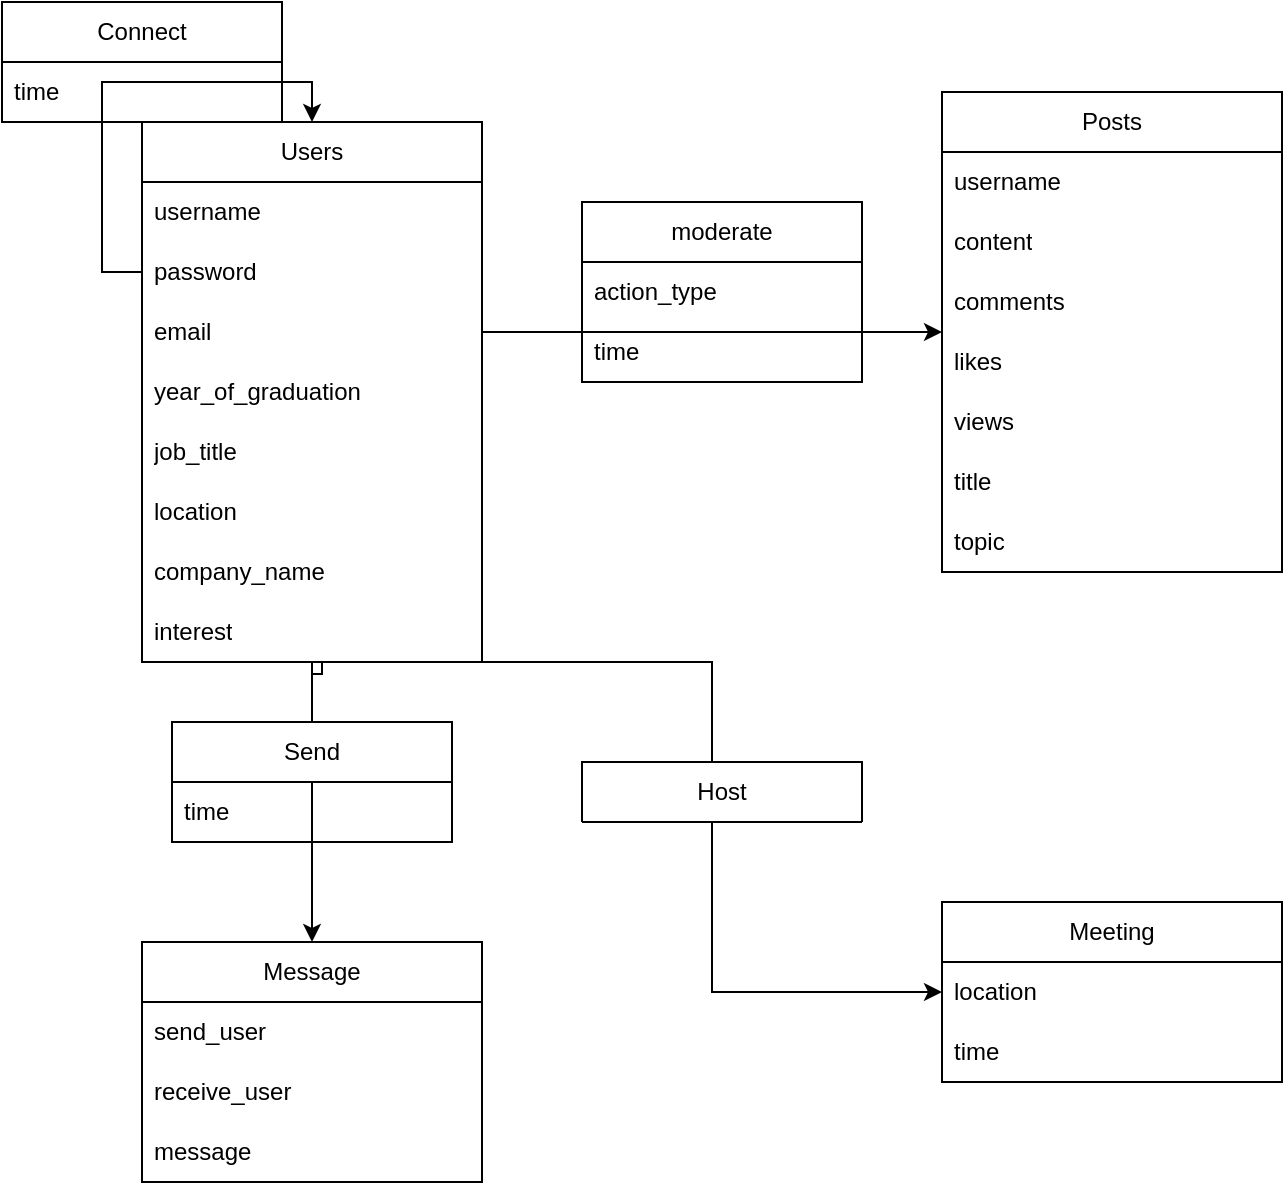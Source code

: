 <mxfile version="22.1.0" type="github">
  <diagram name="Page-1" id="XuZm4zILziNJedYAJ2iV">
    <mxGraphModel dx="954" dy="1775" grid="1" gridSize="10" guides="1" tooltips="1" connect="1" arrows="1" fold="1" page="1" pageScale="1" pageWidth="827" pageHeight="1169" math="0" shadow="0">
      <root>
        <mxCell id="0" />
        <mxCell id="1" parent="0" />
        <mxCell id="AH2gr1i_ZSGndJ_P8_XI-32" style="edgeStyle=orthogonalEdgeStyle;rounded=0;orthogonalLoop=1;jettySize=auto;html=1;entryX=0.5;entryY=0;entryDx=0;entryDy=0;" edge="1" parent="1" source="AH2gr1i_ZSGndJ_P8_XI-1" target="AH2gr1i_ZSGndJ_P8_XI-6">
          <mxGeometry relative="1" as="geometry" />
        </mxCell>
        <mxCell id="AH2gr1i_ZSGndJ_P8_XI-1" value="Users" style="swimlane;fontStyle=0;childLayout=stackLayout;horizontal=1;startSize=30;horizontalStack=0;resizeParent=1;resizeParentMax=0;resizeLast=0;collapsible=1;marginBottom=0;whiteSpace=wrap;html=1;" vertex="1" parent="1">
          <mxGeometry x="80" y="40" width="170" height="270" as="geometry">
            <mxRectangle x="180" y="170" width="70" height="30" as="alternateBounds" />
          </mxGeometry>
        </mxCell>
        <mxCell id="AH2gr1i_ZSGndJ_P8_XI-2" value="username" style="text;strokeColor=none;fillColor=none;align=left;verticalAlign=middle;spacingLeft=4;spacingRight=4;overflow=hidden;points=[[0,0.5],[1,0.5]];portConstraint=eastwest;rotatable=0;whiteSpace=wrap;html=1;" vertex="1" parent="AH2gr1i_ZSGndJ_P8_XI-1">
          <mxGeometry y="30" width="170" height="30" as="geometry" />
        </mxCell>
        <mxCell id="AH2gr1i_ZSGndJ_P8_XI-23" style="edgeStyle=orthogonalEdgeStyle;rounded=0;orthogonalLoop=1;jettySize=auto;html=1;" edge="1" parent="AH2gr1i_ZSGndJ_P8_XI-1" source="AH2gr1i_ZSGndJ_P8_XI-3" target="AH2gr1i_ZSGndJ_P8_XI-1">
          <mxGeometry relative="1" as="geometry">
            <Array as="points">
              <mxPoint x="-20" y="75" />
              <mxPoint x="-20" y="-20" />
              <mxPoint x="85" y="-20" />
            </Array>
          </mxGeometry>
        </mxCell>
        <mxCell id="AH2gr1i_ZSGndJ_P8_XI-3" value="password" style="text;strokeColor=none;fillColor=none;align=left;verticalAlign=middle;spacingLeft=4;spacingRight=4;overflow=hidden;points=[[0,0.5],[1,0.5]];portConstraint=eastwest;rotatable=0;whiteSpace=wrap;html=1;" vertex="1" parent="AH2gr1i_ZSGndJ_P8_XI-1">
          <mxGeometry y="60" width="170" height="30" as="geometry" />
        </mxCell>
        <mxCell id="AH2gr1i_ZSGndJ_P8_XI-4" value="email" style="text;strokeColor=none;fillColor=none;align=left;verticalAlign=middle;spacingLeft=4;spacingRight=4;overflow=hidden;points=[[0,0.5],[1,0.5]];portConstraint=eastwest;rotatable=0;whiteSpace=wrap;html=1;" vertex="1" parent="AH2gr1i_ZSGndJ_P8_XI-1">
          <mxGeometry y="90" width="170" height="30" as="geometry" />
        </mxCell>
        <mxCell id="AH2gr1i_ZSGndJ_P8_XI-28" value="year_of_graduation" style="text;strokeColor=none;fillColor=none;align=left;verticalAlign=middle;spacingLeft=4;spacingRight=4;overflow=hidden;points=[[0,0.5],[1,0.5]];portConstraint=eastwest;rotatable=0;whiteSpace=wrap;html=1;" vertex="1" parent="AH2gr1i_ZSGndJ_P8_XI-1">
          <mxGeometry y="120" width="170" height="30" as="geometry" />
        </mxCell>
        <mxCell id="AH2gr1i_ZSGndJ_P8_XI-29" value="job_title" style="text;strokeColor=none;fillColor=none;align=left;verticalAlign=middle;spacingLeft=4;spacingRight=4;overflow=hidden;points=[[0,0.5],[1,0.5]];portConstraint=eastwest;rotatable=0;whiteSpace=wrap;html=1;" vertex="1" parent="AH2gr1i_ZSGndJ_P8_XI-1">
          <mxGeometry y="150" width="170" height="30" as="geometry" />
        </mxCell>
        <mxCell id="AH2gr1i_ZSGndJ_P8_XI-45" value="location" style="text;strokeColor=none;fillColor=none;align=left;verticalAlign=middle;spacingLeft=4;spacingRight=4;overflow=hidden;points=[[0,0.5],[1,0.5]];portConstraint=eastwest;rotatable=0;whiteSpace=wrap;html=1;" vertex="1" parent="AH2gr1i_ZSGndJ_P8_XI-1">
          <mxGeometry y="180" width="170" height="30" as="geometry" />
        </mxCell>
        <mxCell id="AH2gr1i_ZSGndJ_P8_XI-47" value="company_name" style="text;strokeColor=none;fillColor=none;align=left;verticalAlign=middle;spacingLeft=4;spacingRight=4;overflow=hidden;points=[[0,0.5],[1,0.5]];portConstraint=eastwest;rotatable=0;whiteSpace=wrap;html=1;" vertex="1" parent="AH2gr1i_ZSGndJ_P8_XI-1">
          <mxGeometry y="210" width="170" height="30" as="geometry" />
        </mxCell>
        <mxCell id="AH2gr1i_ZSGndJ_P8_XI-58" value="interest" style="text;strokeColor=none;fillColor=none;align=left;verticalAlign=middle;spacingLeft=4;spacingRight=4;overflow=hidden;points=[[0,0.5],[1,0.5]];portConstraint=eastwest;rotatable=0;whiteSpace=wrap;html=1;" vertex="1" parent="AH2gr1i_ZSGndJ_P8_XI-1">
          <mxGeometry y="240" width="170" height="30" as="geometry" />
        </mxCell>
        <mxCell id="AH2gr1i_ZSGndJ_P8_XI-6" value="Message" style="swimlane;fontStyle=0;childLayout=stackLayout;horizontal=1;startSize=30;horizontalStack=0;resizeParent=1;resizeParentMax=0;resizeLast=0;collapsible=1;marginBottom=0;whiteSpace=wrap;html=1;" vertex="1" parent="1">
          <mxGeometry x="80" y="450" width="170" height="120" as="geometry">
            <mxRectangle x="180" y="170" width="70" height="30" as="alternateBounds" />
          </mxGeometry>
        </mxCell>
        <mxCell id="AH2gr1i_ZSGndJ_P8_XI-7" value="send_user" style="text;strokeColor=none;fillColor=none;align=left;verticalAlign=middle;spacingLeft=4;spacingRight=4;overflow=hidden;points=[[0,0.5],[1,0.5]];portConstraint=eastwest;rotatable=0;whiteSpace=wrap;html=1;" vertex="1" parent="AH2gr1i_ZSGndJ_P8_XI-6">
          <mxGeometry y="30" width="170" height="30" as="geometry" />
        </mxCell>
        <mxCell id="AH2gr1i_ZSGndJ_P8_XI-8" value="receive_user" style="text;strokeColor=none;fillColor=none;align=left;verticalAlign=middle;spacingLeft=4;spacingRight=4;overflow=hidden;points=[[0,0.5],[1,0.5]];portConstraint=eastwest;rotatable=0;whiteSpace=wrap;html=1;" vertex="1" parent="AH2gr1i_ZSGndJ_P8_XI-6">
          <mxGeometry y="60" width="170" height="30" as="geometry" />
        </mxCell>
        <mxCell id="AH2gr1i_ZSGndJ_P8_XI-9" value="message" style="text;strokeColor=none;fillColor=none;align=left;verticalAlign=middle;spacingLeft=4;spacingRight=4;overflow=hidden;points=[[0,0.5],[1,0.5]];portConstraint=eastwest;rotatable=0;whiteSpace=wrap;html=1;" vertex="1" parent="AH2gr1i_ZSGndJ_P8_XI-6">
          <mxGeometry y="90" width="170" height="30" as="geometry" />
        </mxCell>
        <mxCell id="AH2gr1i_ZSGndJ_P8_XI-10" value="Posts" style="swimlane;fontStyle=0;childLayout=stackLayout;horizontal=1;startSize=30;horizontalStack=0;resizeParent=1;resizeParentMax=0;resizeLast=0;collapsible=1;marginBottom=0;whiteSpace=wrap;html=1;" vertex="1" parent="1">
          <mxGeometry x="480" y="25" width="170" height="240" as="geometry">
            <mxRectangle x="180" y="170" width="70" height="30" as="alternateBounds" />
          </mxGeometry>
        </mxCell>
        <mxCell id="AH2gr1i_ZSGndJ_P8_XI-11" value="username" style="text;strokeColor=none;fillColor=none;align=left;verticalAlign=middle;spacingLeft=4;spacingRight=4;overflow=hidden;points=[[0,0.5],[1,0.5]];portConstraint=eastwest;rotatable=0;whiteSpace=wrap;html=1;" vertex="1" parent="AH2gr1i_ZSGndJ_P8_XI-10">
          <mxGeometry y="30" width="170" height="30" as="geometry" />
        </mxCell>
        <mxCell id="AH2gr1i_ZSGndJ_P8_XI-12" value="content" style="text;strokeColor=none;fillColor=none;align=left;verticalAlign=middle;spacingLeft=4;spacingRight=4;overflow=hidden;points=[[0,0.5],[1,0.5]];portConstraint=eastwest;rotatable=0;whiteSpace=wrap;html=1;" vertex="1" parent="AH2gr1i_ZSGndJ_P8_XI-10">
          <mxGeometry y="60" width="170" height="30" as="geometry" />
        </mxCell>
        <mxCell id="AH2gr1i_ZSGndJ_P8_XI-13" value="comments" style="text;strokeColor=none;fillColor=none;align=left;verticalAlign=middle;spacingLeft=4;spacingRight=4;overflow=hidden;points=[[0,0.5],[1,0.5]];portConstraint=eastwest;rotatable=0;whiteSpace=wrap;html=1;" vertex="1" parent="AH2gr1i_ZSGndJ_P8_XI-10">
          <mxGeometry y="90" width="170" height="30" as="geometry" />
        </mxCell>
        <mxCell id="AH2gr1i_ZSGndJ_P8_XI-42" value="likes" style="text;strokeColor=none;fillColor=none;align=left;verticalAlign=middle;spacingLeft=4;spacingRight=4;overflow=hidden;points=[[0,0.5],[1,0.5]];portConstraint=eastwest;rotatable=0;whiteSpace=wrap;html=1;" vertex="1" parent="AH2gr1i_ZSGndJ_P8_XI-10">
          <mxGeometry y="120" width="170" height="30" as="geometry" />
        </mxCell>
        <mxCell id="AH2gr1i_ZSGndJ_P8_XI-43" value="views" style="text;strokeColor=none;fillColor=none;align=left;verticalAlign=middle;spacingLeft=4;spacingRight=4;overflow=hidden;points=[[0,0.5],[1,0.5]];portConstraint=eastwest;rotatable=0;whiteSpace=wrap;html=1;" vertex="1" parent="AH2gr1i_ZSGndJ_P8_XI-10">
          <mxGeometry y="150" width="170" height="30" as="geometry" />
        </mxCell>
        <mxCell id="AH2gr1i_ZSGndJ_P8_XI-44" value="title" style="text;strokeColor=none;fillColor=none;align=left;verticalAlign=middle;spacingLeft=4;spacingRight=4;overflow=hidden;points=[[0,0.5],[1,0.5]];portConstraint=eastwest;rotatable=0;whiteSpace=wrap;html=1;" vertex="1" parent="AH2gr1i_ZSGndJ_P8_XI-10">
          <mxGeometry y="180" width="170" height="30" as="geometry" />
        </mxCell>
        <mxCell id="AH2gr1i_ZSGndJ_P8_XI-57" value="topic" style="text;strokeColor=none;fillColor=none;align=left;verticalAlign=middle;spacingLeft=4;spacingRight=4;overflow=hidden;points=[[0,0.5],[1,0.5]];portConstraint=eastwest;rotatable=0;whiteSpace=wrap;html=1;" vertex="1" parent="AH2gr1i_ZSGndJ_P8_XI-10">
          <mxGeometry y="210" width="170" height="30" as="geometry" />
        </mxCell>
        <mxCell id="AH2gr1i_ZSGndJ_P8_XI-14" value="Meeting" style="swimlane;fontStyle=0;childLayout=stackLayout;horizontal=1;startSize=30;horizontalStack=0;resizeParent=1;resizeParentMax=0;resizeLast=0;collapsible=1;marginBottom=0;whiteSpace=wrap;html=1;" vertex="1" parent="1">
          <mxGeometry x="480" y="430" width="170" height="90" as="geometry">
            <mxRectangle x="180" y="170" width="70" height="30" as="alternateBounds" />
          </mxGeometry>
        </mxCell>
        <mxCell id="AH2gr1i_ZSGndJ_P8_XI-15" value="location" style="text;strokeColor=none;fillColor=none;align=left;verticalAlign=middle;spacingLeft=4;spacingRight=4;overflow=hidden;points=[[0,0.5],[1,0.5]];portConstraint=eastwest;rotatable=0;whiteSpace=wrap;html=1;" vertex="1" parent="AH2gr1i_ZSGndJ_P8_XI-14">
          <mxGeometry y="30" width="170" height="30" as="geometry" />
        </mxCell>
        <mxCell id="AH2gr1i_ZSGndJ_P8_XI-16" value="time" style="text;strokeColor=none;fillColor=none;align=left;verticalAlign=middle;spacingLeft=4;spacingRight=4;overflow=hidden;points=[[0,0.5],[1,0.5]];portConstraint=eastwest;rotatable=0;whiteSpace=wrap;html=1;" vertex="1" parent="AH2gr1i_ZSGndJ_P8_XI-14">
          <mxGeometry y="60" width="170" height="30" as="geometry" />
        </mxCell>
        <mxCell id="AH2gr1i_ZSGndJ_P8_XI-30" style="edgeStyle=orthogonalEdgeStyle;rounded=0;orthogonalLoop=1;jettySize=auto;html=1;entryX=0;entryY=0.5;entryDx=0;entryDy=0;" edge="1" parent="1" source="AH2gr1i_ZSGndJ_P8_XI-4" target="AH2gr1i_ZSGndJ_P8_XI-10">
          <mxGeometry relative="1" as="geometry" />
        </mxCell>
        <mxCell id="AH2gr1i_ZSGndJ_P8_XI-33" value="Send" style="swimlane;fontStyle=0;childLayout=stackLayout;horizontal=1;startSize=30;horizontalStack=0;resizeParent=1;resizeParentMax=0;resizeLast=0;collapsible=1;marginBottom=0;whiteSpace=wrap;html=1;" vertex="1" parent="1">
          <mxGeometry x="95" y="340" width="140" height="60" as="geometry" />
        </mxCell>
        <mxCell id="AH2gr1i_ZSGndJ_P8_XI-34" value="time" style="text;strokeColor=none;fillColor=none;align=left;verticalAlign=middle;spacingLeft=4;spacingRight=4;overflow=hidden;points=[[0,0.5],[1,0.5]];portConstraint=eastwest;rotatable=0;whiteSpace=wrap;html=1;" vertex="1" parent="AH2gr1i_ZSGndJ_P8_XI-33">
          <mxGeometry y="30" width="140" height="30" as="geometry" />
        </mxCell>
        <mxCell id="AH2gr1i_ZSGndJ_P8_XI-37" value="moderate" style="swimlane;fontStyle=0;childLayout=stackLayout;horizontal=1;startSize=30;horizontalStack=0;resizeParent=1;resizeParentMax=0;resizeLast=0;collapsible=1;marginBottom=0;whiteSpace=wrap;html=1;" vertex="1" parent="1">
          <mxGeometry x="300" y="80" width="140" height="90" as="geometry" />
        </mxCell>
        <mxCell id="AH2gr1i_ZSGndJ_P8_XI-38" value="action_type" style="text;strokeColor=none;fillColor=none;align=left;verticalAlign=middle;spacingLeft=4;spacingRight=4;overflow=hidden;points=[[0,0.5],[1,0.5]];portConstraint=eastwest;rotatable=0;whiteSpace=wrap;html=1;" vertex="1" parent="AH2gr1i_ZSGndJ_P8_XI-37">
          <mxGeometry y="30" width="140" height="30" as="geometry" />
        </mxCell>
        <mxCell id="AH2gr1i_ZSGndJ_P8_XI-40" value="time" style="text;strokeColor=none;fillColor=none;align=left;verticalAlign=middle;spacingLeft=4;spacingRight=4;overflow=hidden;points=[[0,0.5],[1,0.5]];portConstraint=eastwest;rotatable=0;whiteSpace=wrap;html=1;" vertex="1" parent="AH2gr1i_ZSGndJ_P8_XI-37">
          <mxGeometry y="60" width="140" height="30" as="geometry" />
        </mxCell>
        <mxCell id="AH2gr1i_ZSGndJ_P8_XI-48" value="Connect" style="swimlane;fontStyle=0;childLayout=stackLayout;horizontal=1;startSize=30;horizontalStack=0;resizeParent=1;resizeParentMax=0;resizeLast=0;collapsible=1;marginBottom=0;whiteSpace=wrap;html=1;" vertex="1" parent="1">
          <mxGeometry x="10" y="-20" width="140" height="60" as="geometry" />
        </mxCell>
        <mxCell id="AH2gr1i_ZSGndJ_P8_XI-49" value="time" style="text;strokeColor=none;fillColor=none;align=left;verticalAlign=middle;spacingLeft=4;spacingRight=4;overflow=hidden;points=[[0,0.5],[1,0.5]];portConstraint=eastwest;rotatable=0;whiteSpace=wrap;html=1;" vertex="1" parent="AH2gr1i_ZSGndJ_P8_XI-48">
          <mxGeometry y="30" width="140" height="30" as="geometry" />
        </mxCell>
        <mxCell id="AH2gr1i_ZSGndJ_P8_XI-52" style="edgeStyle=orthogonalEdgeStyle;rounded=0;orthogonalLoop=1;jettySize=auto;html=1;" edge="1" parent="1">
          <mxGeometry relative="1" as="geometry">
            <mxPoint x="170" y="310" as="sourcePoint" />
            <mxPoint x="480" y="475" as="targetPoint" />
            <Array as="points">
              <mxPoint x="165" y="316" />
              <mxPoint x="165" y="310" />
              <mxPoint x="365" y="310" />
              <mxPoint x="365" y="475" />
            </Array>
          </mxGeometry>
        </mxCell>
        <mxCell id="AH2gr1i_ZSGndJ_P8_XI-53" value="Host" style="swimlane;fontStyle=0;childLayout=stackLayout;horizontal=1;startSize=30;horizontalStack=0;resizeParent=1;resizeParentMax=0;resizeLast=0;collapsible=1;marginBottom=0;whiteSpace=wrap;html=1;" vertex="1" parent="1">
          <mxGeometry x="300" y="360" width="140" height="30" as="geometry" />
        </mxCell>
      </root>
    </mxGraphModel>
  </diagram>
</mxfile>
